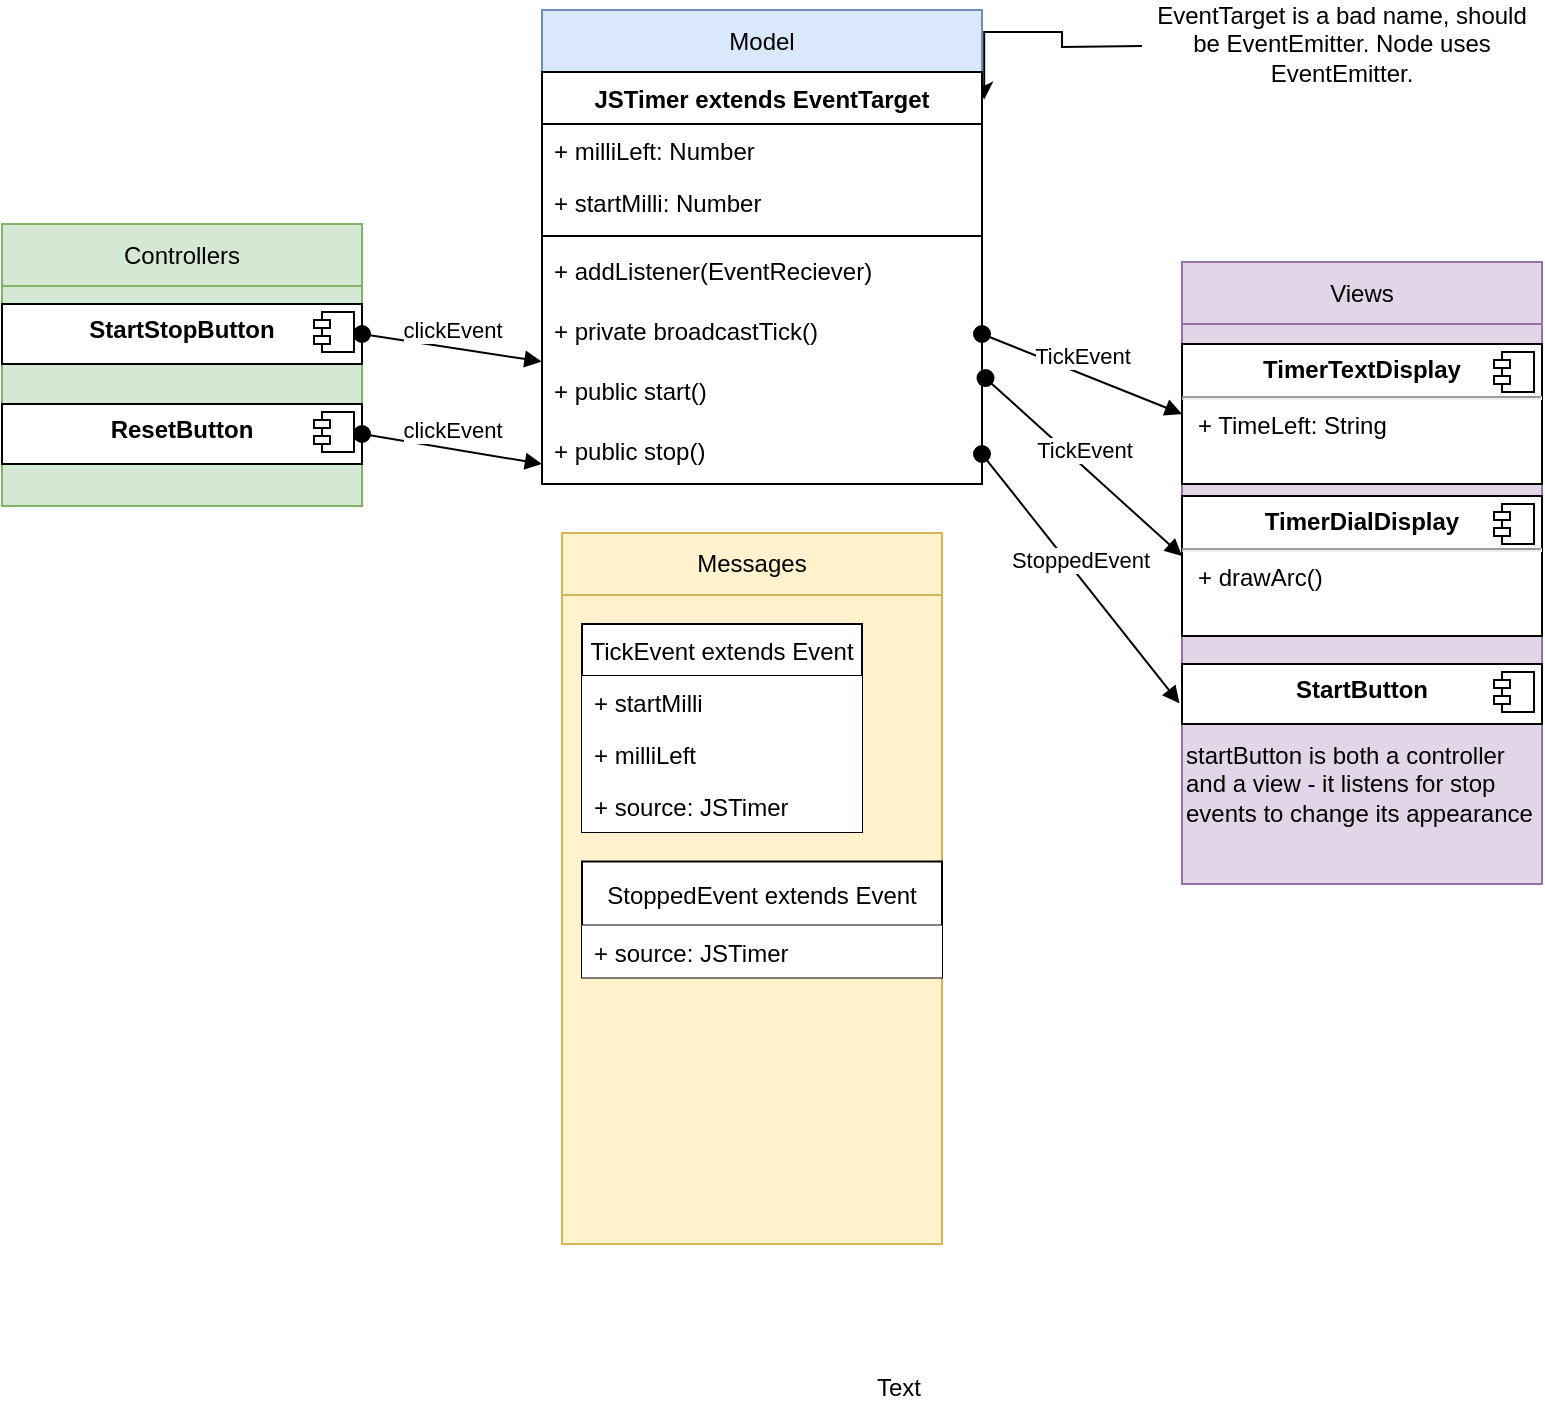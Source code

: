 <mxfile version="13.0.0" type="github">
  <diagram id="g2OYjxOBXLS4gsYnP6BK" name="Page-1">
    <mxGraphModel dx="981" dy="574" grid="1" gridSize="10" guides="1" tooltips="1" connect="1" arrows="1" fold="1" page="1" pageScale="1" pageWidth="850" pageHeight="1100" math="0" shadow="0">
      <root>
        <mxCell id="0" />
        <mxCell id="1" parent="0" />
        <mxCell id="_Wqqw5stWw0Zo9mvNuA3-36" value="" style="rounded=0;whiteSpace=wrap;html=1;labelBackgroundColor=none;fillColor=#fff2cc;strokeColor=#d6b656;" vertex="1" parent="1">
          <mxGeometry x="310" y="345.5" width="190" height="324.5" as="geometry" />
        </mxCell>
        <mxCell id="_Wqqw5stWw0Zo9mvNuA3-34" value="" style="rounded=0;whiteSpace=wrap;html=1;labelBackgroundColor=none;fillColor=#e1d5e7;strokeColor=#9673a6;" vertex="1" parent="1">
          <mxGeometry x="620" y="210" width="180" height="280" as="geometry" />
        </mxCell>
        <mxCell id="_Wqqw5stWw0Zo9mvNuA3-31" value="" style="rounded=0;whiteSpace=wrap;html=1;labelBackgroundColor=none;fillColor=#d5e8d4;strokeColor=#82b366;" vertex="1" parent="1">
          <mxGeometry x="30" y="191" width="180" height="110" as="geometry" />
        </mxCell>
        <mxCell id="_Wqqw5stWw0Zo9mvNuA3-11" value="TickEvent" style="html=1;verticalAlign=bottom;startArrow=oval;startFill=1;endArrow=block;startSize=8;exitX=1.008;exitY=0.234;exitDx=0;exitDy=0;exitPerimeter=0;" edge="1" parent="1" source="_Wqqw5stWw0Zo9mvNuA3-8">
          <mxGeometry width="60" relative="1" as="geometry">
            <mxPoint x="520" y="187" as="sourcePoint" />
            <mxPoint x="620" y="326" as="targetPoint" />
          </mxGeometry>
        </mxCell>
        <mxCell id="_Wqqw5stWw0Zo9mvNuA3-12" value="TickEvent" style="html=1;verticalAlign=bottom;startArrow=oval;startFill=1;endArrow=block;startSize=8;entryX=0;entryY=0.5;entryDx=0;entryDy=0;exitX=1;exitY=0.5;exitDx=0;exitDy=0;" edge="1" parent="1" source="_Wqqw5stWw0Zo9mvNuA3-7" target="_Wqqw5stWw0Zo9mvNuA3-13">
          <mxGeometry width="60" relative="1" as="geometry">
            <mxPoint x="503" y="202" as="sourcePoint" />
            <mxPoint x="620" y="226" as="targetPoint" />
          </mxGeometry>
        </mxCell>
        <mxCell id="_Wqqw5stWw0Zo9mvNuA3-13" value="&lt;p style=&quot;margin: 0px ; margin-top: 6px ; text-align: center&quot;&gt;&lt;b&gt;TimerTextDisplay&lt;/b&gt;&lt;/p&gt;&lt;hr&gt;&lt;p style=&quot;margin: 0px ; margin-left: 8px&quot;&gt;+ TimeLeft: String&lt;br&gt;&lt;br&gt;&lt;/p&gt;" style="align=left;overflow=fill;html=1;dropTarget=0;" vertex="1" parent="1">
          <mxGeometry x="620" y="220" width="180" height="70" as="geometry" />
        </mxCell>
        <mxCell id="_Wqqw5stWw0Zo9mvNuA3-14" value="" style="shape=component;jettyWidth=8;jettyHeight=4;" vertex="1" parent="_Wqqw5stWw0Zo9mvNuA3-13">
          <mxGeometry x="1" width="20" height="20" relative="1" as="geometry">
            <mxPoint x="-24" y="4" as="offset" />
          </mxGeometry>
        </mxCell>
        <mxCell id="_Wqqw5stWw0Zo9mvNuA3-15" value="&lt;p style=&quot;margin: 0px ; margin-top: 6px ; text-align: center&quot;&gt;&lt;b&gt;TimerDialDisplay&lt;/b&gt;&lt;/p&gt;&lt;hr&gt;&lt;p style=&quot;margin: 0px ; margin-left: 8px&quot;&gt;+ drawArc()&lt;br&gt;&lt;br&gt;&lt;/p&gt;" style="align=left;overflow=fill;html=1;dropTarget=0;" vertex="1" parent="1">
          <mxGeometry x="620" y="296" width="180" height="70" as="geometry" />
        </mxCell>
        <mxCell id="_Wqqw5stWw0Zo9mvNuA3-16" value="" style="shape=component;jettyWidth=8;jettyHeight=4;" vertex="1" parent="_Wqqw5stWw0Zo9mvNuA3-15">
          <mxGeometry x="1" width="20" height="20" relative="1" as="geometry">
            <mxPoint x="-24" y="4" as="offset" />
          </mxGeometry>
        </mxCell>
        <mxCell id="_Wqqw5stWw0Zo9mvNuA3-22" value="&lt;p style=&quot;margin: 0px ; margin-top: 6px ; text-align: center&quot;&gt;&lt;b&gt;StartStopButton&lt;/b&gt;&lt;/p&gt;" style="align=left;overflow=fill;html=1;dropTarget=0;" vertex="1" parent="1">
          <mxGeometry x="30" y="200" width="180" height="30" as="geometry" />
        </mxCell>
        <mxCell id="_Wqqw5stWw0Zo9mvNuA3-23" value="" style="shape=component;jettyWidth=8;jettyHeight=4;" vertex="1" parent="_Wqqw5stWw0Zo9mvNuA3-22">
          <mxGeometry x="1" width="20" height="20" relative="1" as="geometry">
            <mxPoint x="-24" y="4" as="offset" />
          </mxGeometry>
        </mxCell>
        <mxCell id="_Wqqw5stWw0Zo9mvNuA3-24" value="&lt;p style=&quot;margin: 0px ; margin-top: 6px ; text-align: center&quot;&gt;&lt;b&gt;ResetButton&lt;/b&gt;&lt;/p&gt;" style="align=left;overflow=fill;html=1;dropTarget=0;" vertex="1" parent="1">
          <mxGeometry x="30" y="250" width="180" height="30" as="geometry" />
        </mxCell>
        <mxCell id="_Wqqw5stWw0Zo9mvNuA3-25" value="" style="shape=component;jettyWidth=8;jettyHeight=4;" vertex="1" parent="_Wqqw5stWw0Zo9mvNuA3-24">
          <mxGeometry x="1" width="20" height="20" relative="1" as="geometry">
            <mxPoint x="-24" y="4" as="offset" />
          </mxGeometry>
        </mxCell>
        <mxCell id="_Wqqw5stWw0Zo9mvNuA3-27" value="clickEvent" style="html=1;verticalAlign=bottom;startArrow=oval;startFill=1;endArrow=block;startSize=8;exitX=1;exitY=0.5;exitDx=0;exitDy=0;entryX=-0.001;entryY=-0.041;entryDx=0;entryDy=0;entryPerimeter=0;" edge="1" parent="1" source="_Wqqw5stWw0Zo9mvNuA3-22" target="_Wqqw5stWw0Zo9mvNuA3-8">
          <mxGeometry width="60" relative="1" as="geometry">
            <mxPoint x="300" y="350" as="sourcePoint" />
            <mxPoint x="400" y="384" as="targetPoint" />
          </mxGeometry>
        </mxCell>
        <mxCell id="_Wqqw5stWw0Zo9mvNuA3-30" value="Controllers" style="rounded=0;whiteSpace=wrap;html=1;labelBackgroundColor=none;fillColor=#d5e8d4;strokeColor=#82b366;" vertex="1" parent="1">
          <mxGeometry x="30" y="160" width="180" height="31" as="geometry" />
        </mxCell>
        <mxCell id="_Wqqw5stWw0Zo9mvNuA3-32" value="Model" style="rounded=0;whiteSpace=wrap;html=1;labelBackgroundColor=none;fillColor=#dae8fc;strokeColor=#6c8ebf;" vertex="1" parent="1">
          <mxGeometry x="300" y="53" width="220" height="31" as="geometry" />
        </mxCell>
        <mxCell id="_Wqqw5stWw0Zo9mvNuA3-33" value="Views" style="rounded=0;whiteSpace=wrap;html=1;labelBackgroundColor=none;fillColor=#e1d5e7;strokeColor=#9673a6;" vertex="1" parent="1">
          <mxGeometry x="620" y="179" width="180" height="31" as="geometry" />
        </mxCell>
        <mxCell id="_Wqqw5stWw0Zo9mvNuA3-35" value="Messages" style="rounded=0;whiteSpace=wrap;html=1;labelBackgroundColor=none;fillColor=#fff2cc;strokeColor=#d6b656;" vertex="1" parent="1">
          <mxGeometry x="310" y="314.5" width="190" height="31" as="geometry" />
        </mxCell>
        <mxCell id="_Wqqw5stWw0Zo9mvNuA3-44" style="edgeStyle=orthogonalEdgeStyle;rounded=0;orthogonalLoop=1;jettySize=auto;html=1;fontColor=#000000;entryX=1.005;entryY=0.067;entryDx=0;entryDy=0;entryPerimeter=0;" edge="1" parent="1" target="_Wqqw5stWw0Zo9mvNuA3-1">
          <mxGeometry relative="1" as="geometry">
            <mxPoint x="600" y="71.029" as="sourcePoint" />
          </mxGeometry>
        </mxCell>
        <mxCell id="_Wqqw5stWw0Zo9mvNuA3-41" value="&lt;p style=&quot;margin: 0px ; margin-top: 6px ; text-align: center&quot;&gt;&lt;b&gt;StartButton&lt;/b&gt;&lt;/p&gt;" style="align=left;overflow=fill;html=1;dropTarget=0;" vertex="1" parent="1">
          <mxGeometry x="620" y="380" width="180" height="30" as="geometry" />
        </mxCell>
        <mxCell id="_Wqqw5stWw0Zo9mvNuA3-42" value="" style="shape=component;jettyWidth=8;jettyHeight=4;" vertex="1" parent="_Wqqw5stWw0Zo9mvNuA3-41">
          <mxGeometry x="1" width="20" height="20" relative="1" as="geometry">
            <mxPoint x="-24" y="4" as="offset" />
          </mxGeometry>
        </mxCell>
        <mxCell id="_Wqqw5stWw0Zo9mvNuA3-43" value="startButton is both a controller and a view - it listens for stop events to change its appearance" style="text;html=1;strokeColor=none;fillColor=none;align=left;verticalAlign=middle;whiteSpace=wrap;rounded=0;labelBackgroundColor=none;fontColor=#000000;" vertex="1" parent="1">
          <mxGeometry x="620" y="410" width="180" height="60" as="geometry" />
        </mxCell>
        <mxCell id="_Wqqw5stWw0Zo9mvNuA3-17" value="TickEvent extends Event" style="swimlane;fontStyle=0;childLayout=stackLayout;horizontal=1;startSize=26;horizontalStack=0;resizeParent=1;resizeParentMax=0;resizeLast=0;collapsible=1;marginBottom=0;" vertex="1" parent="1">
          <mxGeometry x="320" y="360" width="140" height="104" as="geometry">
            <mxRectangle x="620" y="50" width="160" height="26" as="alternateBounds" />
          </mxGeometry>
        </mxCell>
        <mxCell id="_Wqqw5stWw0Zo9mvNuA3-18" value="+ startMilli" style="text;align=left;verticalAlign=top;spacingLeft=4;spacingRight=4;overflow=hidden;rotatable=0;points=[[0,0.5],[1,0.5]];portConstraint=eastwest;fillColor=#ffffff;" vertex="1" parent="_Wqqw5stWw0Zo9mvNuA3-17">
          <mxGeometry y="26" width="140" height="26" as="geometry" />
        </mxCell>
        <mxCell id="_Wqqw5stWw0Zo9mvNuA3-19" value="+ milliLeft" style="text;align=left;verticalAlign=top;spacingLeft=4;spacingRight=4;overflow=hidden;rotatable=0;points=[[0,0.5],[1,0.5]];portConstraint=eastwest;fillColor=#ffffff;" vertex="1" parent="_Wqqw5stWw0Zo9mvNuA3-17">
          <mxGeometry y="52" width="140" height="26" as="geometry" />
        </mxCell>
        <mxCell id="_Wqqw5stWw0Zo9mvNuA3-20" value="+ source: JSTimer" style="text;align=left;verticalAlign=top;spacingLeft=4;spacingRight=4;overflow=hidden;rotatable=0;points=[[0,0.5],[1,0.5]];portConstraint=eastwest;fillColor=#ffffff;" vertex="1" parent="_Wqqw5stWw0Zo9mvNuA3-17">
          <mxGeometry y="78" width="140" height="26" as="geometry" />
        </mxCell>
        <mxCell id="_Wqqw5stWw0Zo9mvNuA3-46" value="StoppedEvent extends Event" style="swimlane;fontStyle=0;childLayout=stackLayout;horizontal=1;startSize=32;horizontalStack=0;resizeParent=1;resizeParentMax=0;resizeLast=0;collapsible=1;marginBottom=0;" vertex="1" parent="1">
          <mxGeometry x="320" y="478.75" width="180" height="58" as="geometry">
            <mxRectangle x="620" y="50" width="160" height="26" as="alternateBounds" />
          </mxGeometry>
        </mxCell>
        <mxCell id="_Wqqw5stWw0Zo9mvNuA3-49" value="+ source: JSTimer" style="text;align=left;verticalAlign=top;spacingLeft=4;spacingRight=4;overflow=hidden;rotatable=0;points=[[0,0.5],[1,0.5]];portConstraint=eastwest;fillColor=#ffffff;" vertex="1" parent="_Wqqw5stWw0Zo9mvNuA3-46">
          <mxGeometry y="32" width="180" height="26" as="geometry" />
        </mxCell>
        <mxCell id="_Wqqw5stWw0Zo9mvNuA3-1" value="JSTimer extends EventTarget" style="swimlane;fontStyle=1;align=center;verticalAlign=top;childLayout=stackLayout;horizontal=1;startSize=26;horizontalStack=0;resizeParent=1;resizeParentMax=0;resizeLast=0;collapsible=1;marginBottom=0;" vertex="1" parent="1">
          <mxGeometry x="300" y="84" width="220" height="206" as="geometry" />
        </mxCell>
        <mxCell id="_Wqqw5stWw0Zo9mvNuA3-2" value="+ milliLeft: Number" style="text;strokeColor=none;fillColor=none;align=left;verticalAlign=top;spacingLeft=4;spacingRight=4;overflow=hidden;rotatable=0;points=[[0,0.5],[1,0.5]];portConstraint=eastwest;" vertex="1" parent="_Wqqw5stWw0Zo9mvNuA3-1">
          <mxGeometry y="26" width="220" height="26" as="geometry" />
        </mxCell>
        <mxCell id="_Wqqw5stWw0Zo9mvNuA3-21" value="+ startMilli: Number" style="text;strokeColor=none;fillColor=none;align=left;verticalAlign=top;spacingLeft=4;spacingRight=4;overflow=hidden;rotatable=0;points=[[0,0.5],[1,0.5]];portConstraint=eastwest;" vertex="1" parent="_Wqqw5stWw0Zo9mvNuA3-1">
          <mxGeometry y="52" width="220" height="26" as="geometry" />
        </mxCell>
        <mxCell id="_Wqqw5stWw0Zo9mvNuA3-3" value="" style="line;strokeWidth=1;fillColor=none;align=left;verticalAlign=middle;spacingTop=-1;spacingLeft=3;spacingRight=3;rotatable=0;labelPosition=right;points=[];portConstraint=eastwest;" vertex="1" parent="_Wqqw5stWw0Zo9mvNuA3-1">
          <mxGeometry y="78" width="220" height="8" as="geometry" />
        </mxCell>
        <mxCell id="_Wqqw5stWw0Zo9mvNuA3-6" value="+ addListener(EventReciever)&#xa;&#xa;" style="text;strokeColor=none;fillColor=none;align=left;verticalAlign=top;spacingLeft=4;spacingRight=4;overflow=hidden;rotatable=0;points=[[0,0.5],[1,0.5]];portConstraint=eastwest;" vertex="1" parent="_Wqqw5stWw0Zo9mvNuA3-1">
          <mxGeometry y="86" width="220" height="30" as="geometry" />
        </mxCell>
        <mxCell id="_Wqqw5stWw0Zo9mvNuA3-7" value="+ private broadcastTick()&#xa;&#xa;" style="text;strokeColor=none;fillColor=none;align=left;verticalAlign=top;spacingLeft=4;spacingRight=4;overflow=hidden;rotatable=0;points=[[0,0.5],[1,0.5]];portConstraint=eastwest;" vertex="1" parent="_Wqqw5stWw0Zo9mvNuA3-1">
          <mxGeometry y="116" width="220" height="30" as="geometry" />
        </mxCell>
        <mxCell id="_Wqqw5stWw0Zo9mvNuA3-8" value="+ public start()&#xa;&#xa;&#xa;" style="text;strokeColor=none;fillColor=none;align=left;verticalAlign=top;spacingLeft=4;spacingRight=4;overflow=hidden;rotatable=0;points=[[0,0.5],[1,0.5]];portConstraint=eastwest;" vertex="1" parent="_Wqqw5stWw0Zo9mvNuA3-1">
          <mxGeometry y="146" width="220" height="30" as="geometry" />
        </mxCell>
        <mxCell id="_Wqqw5stWw0Zo9mvNuA3-9" value="+ public stop()&#xa;&#xa;&#xa;" style="text;strokeColor=none;fillColor=none;align=left;verticalAlign=top;spacingLeft=4;spacingRight=4;overflow=hidden;rotatable=0;points=[[0,0.5],[1,0.5]];portConstraint=eastwest;" vertex="1" parent="_Wqqw5stWw0Zo9mvNuA3-1">
          <mxGeometry y="176" width="220" height="30" as="geometry" />
        </mxCell>
        <mxCell id="_Wqqw5stWw0Zo9mvNuA3-52" value="Text" style="text;html=1;align=center;verticalAlign=middle;resizable=0;points=[];autosize=1;fontColor=#000000;" vertex="1" parent="1">
          <mxGeometry x="458" y="732" width="40" height="20" as="geometry" />
        </mxCell>
        <mxCell id="_Wqqw5stWw0Zo9mvNuA3-53" value="EventTarget is a bad name, should be EventEmitter. Node uses EventEmitter." style="text;html=1;strokeColor=none;fillColor=none;align=center;verticalAlign=middle;whiteSpace=wrap;rounded=0;labelBackgroundColor=none;fontColor=#000000;" vertex="1" parent="1">
          <mxGeometry x="600" y="60" width="200" height="20" as="geometry" />
        </mxCell>
        <mxCell id="_Wqqw5stWw0Zo9mvNuA3-55" value="StoppedEvent" style="html=1;verticalAlign=bottom;startArrow=oval;startFill=1;endArrow=block;startSize=8;exitX=1;exitY=0.5;exitDx=0;exitDy=0;entryX=-0.007;entryY=0.656;entryDx=0;entryDy=0;entryPerimeter=0;" edge="1" parent="1" source="_Wqqw5stWw0Zo9mvNuA3-9" target="_Wqqw5stWw0Zo9mvNuA3-41">
          <mxGeometry width="60" relative="1" as="geometry">
            <mxPoint x="530" y="197" as="sourcePoint" />
            <mxPoint x="630" y="336" as="targetPoint" />
          </mxGeometry>
        </mxCell>
        <mxCell id="_Wqqw5stWw0Zo9mvNuA3-58" value="clickEvent" style="html=1;verticalAlign=bottom;startArrow=oval;startFill=1;endArrow=block;startSize=8;exitX=1;exitY=0.5;exitDx=0;exitDy=0;" edge="1" parent="1">
          <mxGeometry width="60" relative="1" as="geometry">
            <mxPoint x="210" y="265" as="sourcePoint" />
            <mxPoint x="300" y="280" as="targetPoint" />
          </mxGeometry>
        </mxCell>
      </root>
    </mxGraphModel>
  </diagram>
</mxfile>
